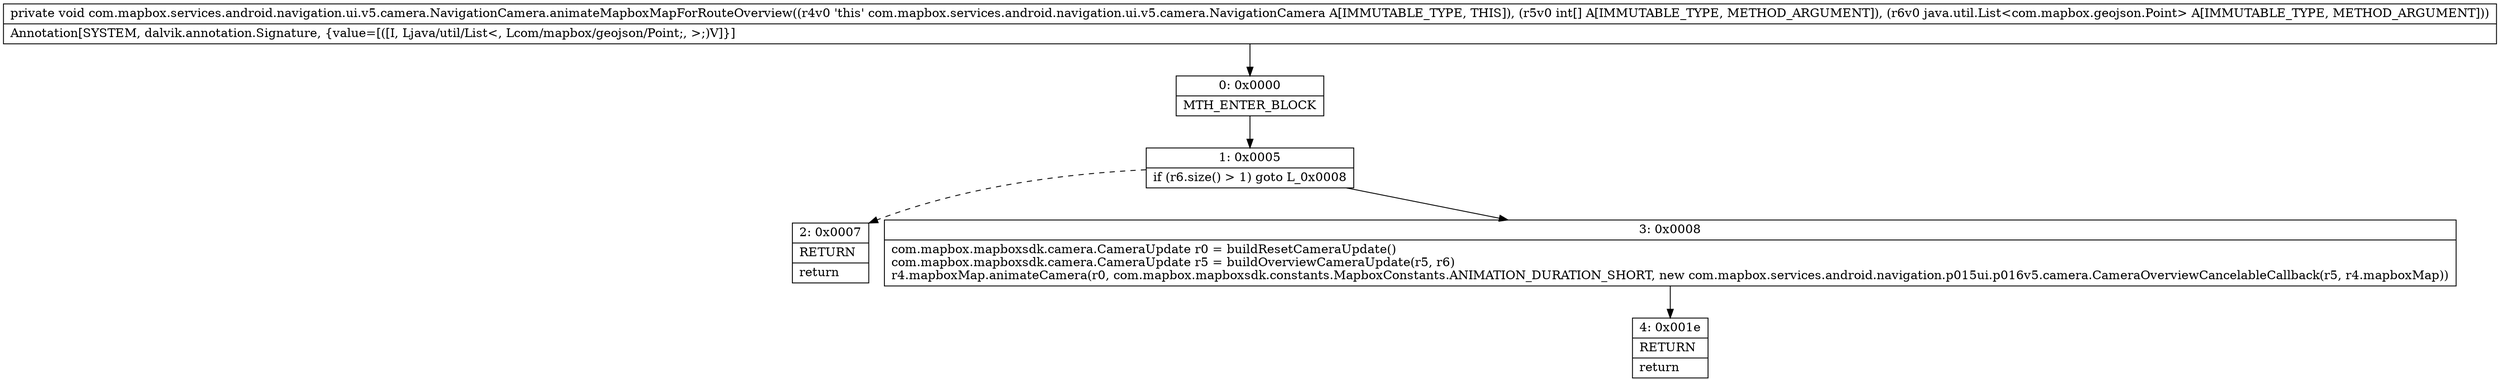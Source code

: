 digraph "CFG forcom.mapbox.services.android.navigation.ui.v5.camera.NavigationCamera.animateMapboxMapForRouteOverview([ILjava\/util\/List;)V" {
Node_0 [shape=record,label="{0\:\ 0x0000|MTH_ENTER_BLOCK\l}"];
Node_1 [shape=record,label="{1\:\ 0x0005|if (r6.size() \> 1) goto L_0x0008\l}"];
Node_2 [shape=record,label="{2\:\ 0x0007|RETURN\l|return\l}"];
Node_3 [shape=record,label="{3\:\ 0x0008|com.mapbox.mapboxsdk.camera.CameraUpdate r0 = buildResetCameraUpdate()\lcom.mapbox.mapboxsdk.camera.CameraUpdate r5 = buildOverviewCameraUpdate(r5, r6)\lr4.mapboxMap.animateCamera(r0, com.mapbox.mapboxsdk.constants.MapboxConstants.ANIMATION_DURATION_SHORT, new com.mapbox.services.android.navigation.p015ui.p016v5.camera.CameraOverviewCancelableCallback(r5, r4.mapboxMap))\l}"];
Node_4 [shape=record,label="{4\:\ 0x001e|RETURN\l|return\l}"];
MethodNode[shape=record,label="{private void com.mapbox.services.android.navigation.ui.v5.camera.NavigationCamera.animateMapboxMapForRouteOverview((r4v0 'this' com.mapbox.services.android.navigation.ui.v5.camera.NavigationCamera A[IMMUTABLE_TYPE, THIS]), (r5v0 int[] A[IMMUTABLE_TYPE, METHOD_ARGUMENT]), (r6v0 java.util.List\<com.mapbox.geojson.Point\> A[IMMUTABLE_TYPE, METHOD_ARGUMENT]))  | Annotation[SYSTEM, dalvik.annotation.Signature, \{value=[([I, Ljava\/util\/List\<, Lcom\/mapbox\/geojson\/Point;, \>;)V]\}]\l}"];
MethodNode -> Node_0;
Node_0 -> Node_1;
Node_1 -> Node_2[style=dashed];
Node_1 -> Node_3;
Node_3 -> Node_4;
}

